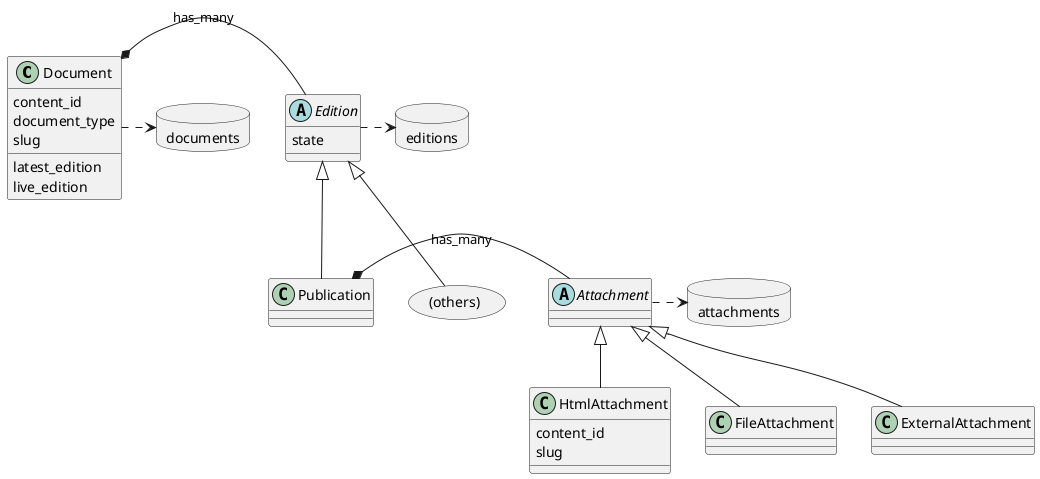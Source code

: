 @startuml edition_model
allowmixing
hide empty description

class Document
database documents
Document .> documents

together {
    abstract Edition {
        state
    }
    database editions
    Edition .> editions
    rectangle "(others)" as othereds
    Edition <|-- othereds
    Edition <|-- Publication
}

together {
    abstract Attachment 
    class HtmlAttachment {
      content_id
      slug
    }
    database attachments
    Attachment .> attachments
    Attachment <|-- HtmlAttachment
    Attachment <|-- FileAttachment
    Attachment <|-- ExternalAttachment
}

Document *-r- Edition : "has_many"

Publication *-r- Attachment: "has_many"


class Document {
    content_id
    document_type
    slug
    {method} latest_edition
    {method} live_edition
}

@enduml